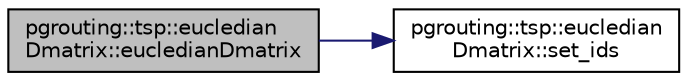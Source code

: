digraph "pgrouting::tsp::eucledianDmatrix::eucledianDmatrix"
{
  edge [fontname="Helvetica",fontsize="10",labelfontname="Helvetica",labelfontsize="10"];
  node [fontname="Helvetica",fontsize="10",shape=record];
  rankdir="LR";
  Node1 [label="pgrouting::tsp::eucledian\lDmatrix::eucledianDmatrix",height=0.2,width=0.4,color="black", fillcolor="grey75", style="filled" fontcolor="black"];
  Node1 -> Node2 [color="midnightblue",fontsize="10",style="solid",fontname="Helvetica"];
  Node2 [label="pgrouting::tsp::eucledian\lDmatrix::set_ids",height=0.2,width=0.4,color="black", fillcolor="white", style="filled",URL="$classpgrouting_1_1tsp_1_1eucledianDmatrix.html#a7e3d5af321e5555f0b2880d2f59b67b9"];
}
